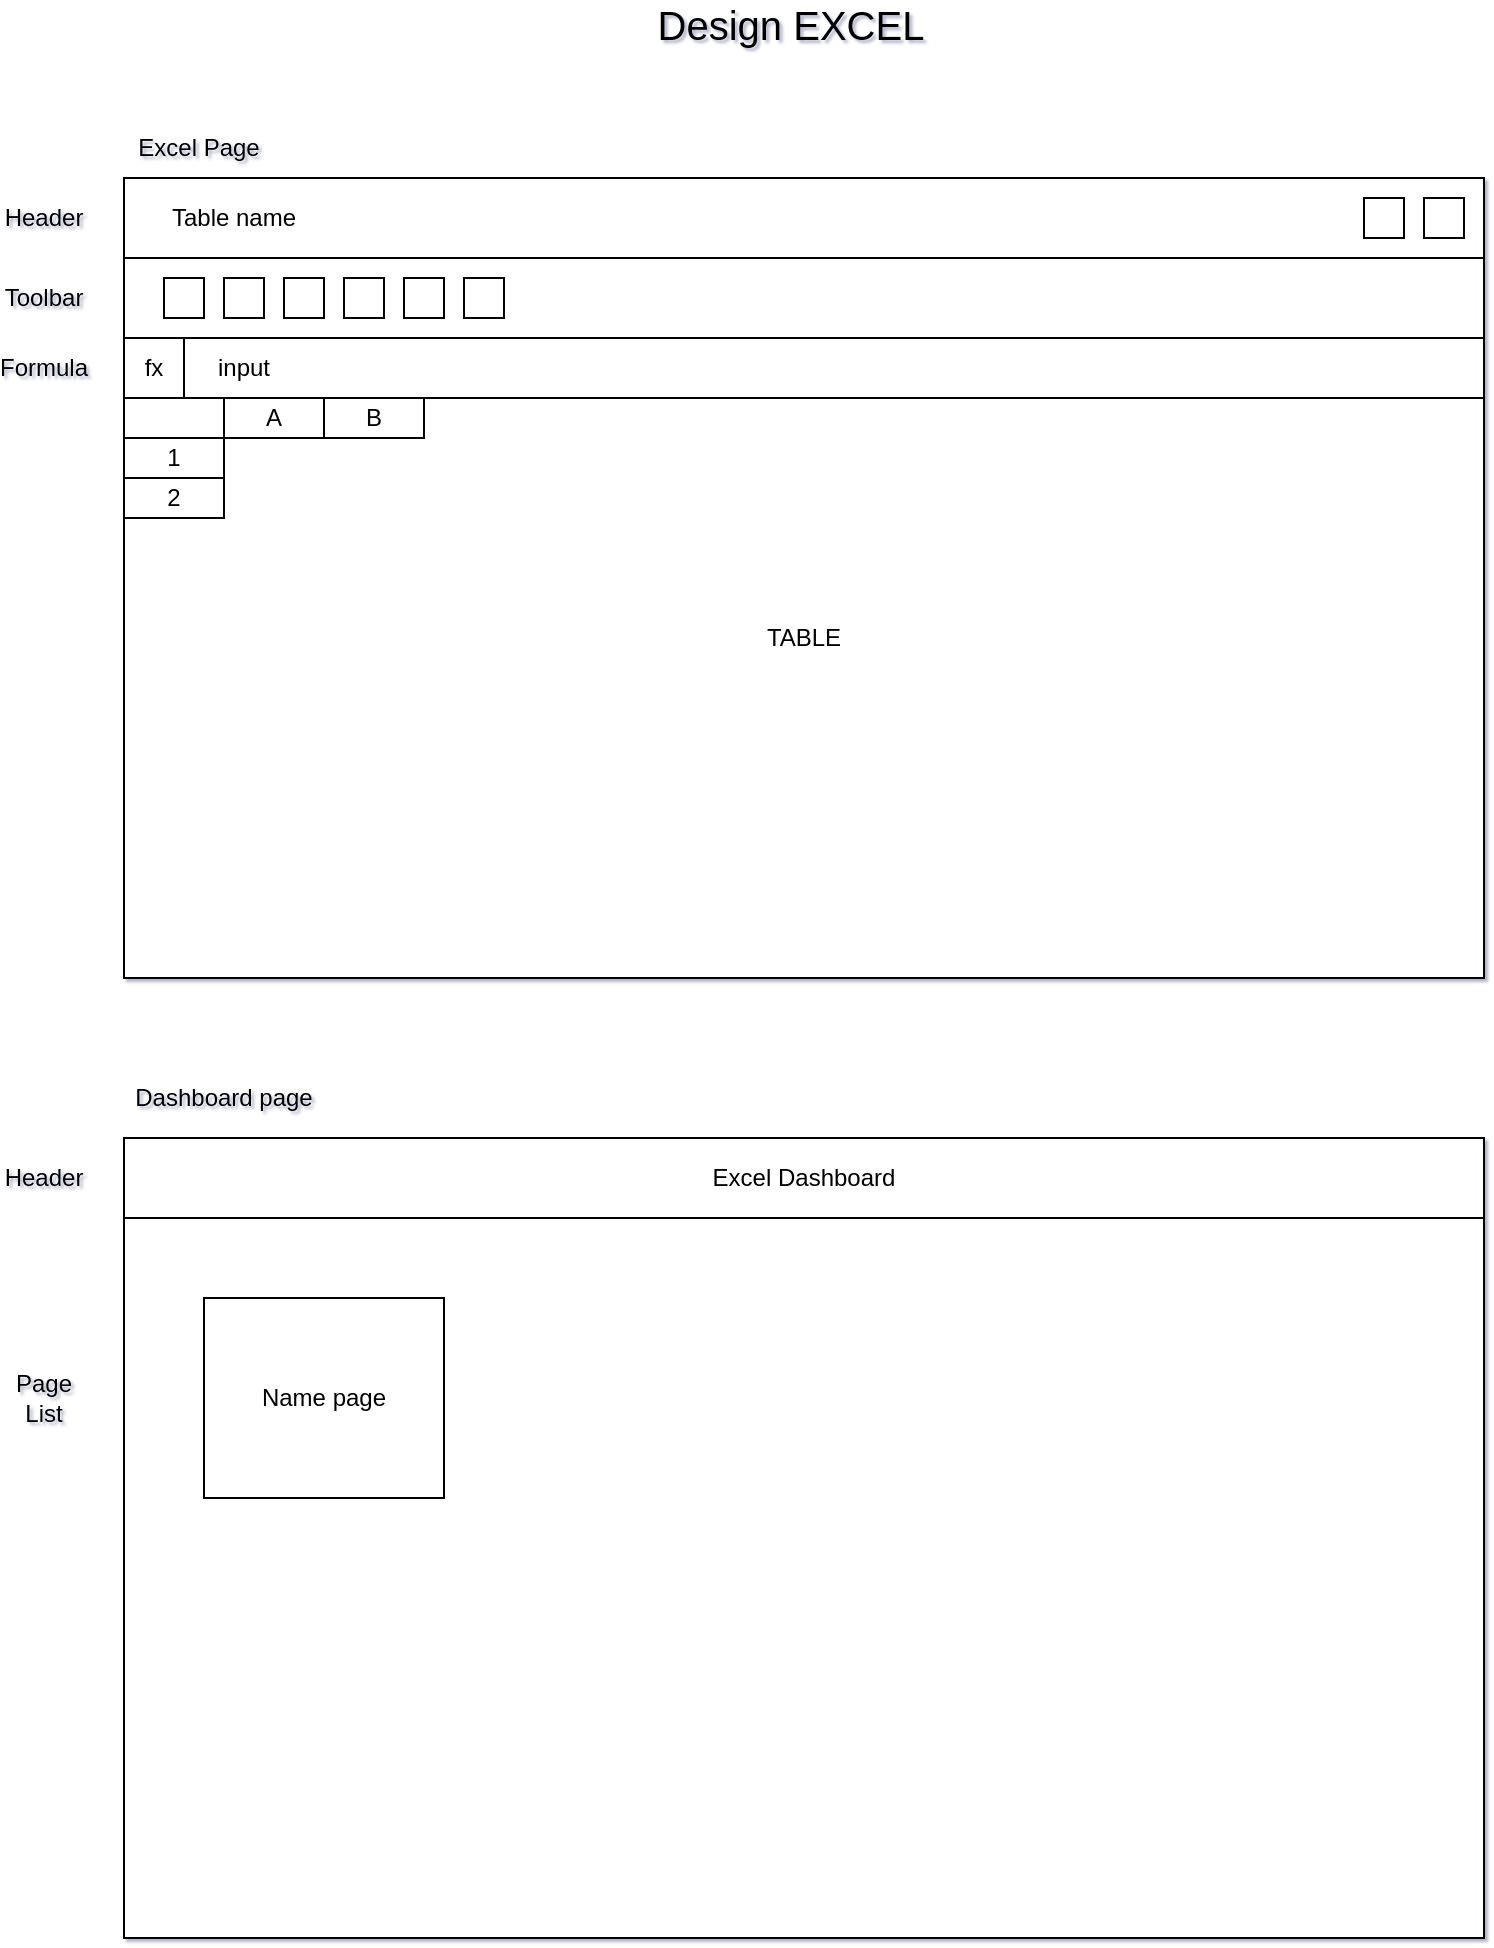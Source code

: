 <mxfile version="14.4.4" type="github" pages="4">
  <diagram id="vFtRHMUrVMOh6a7EenxF" name="Block design">
    <mxGraphModel dx="460" dy="752" grid="1" gridSize="10" guides="1" tooltips="1" connect="1" arrows="1" fold="1" page="1" pageScale="1" pageWidth="827" pageHeight="1169" math="0" shadow="1">
      <root>
        <mxCell id="_I3hfithIGrH-CuD5pGY-0" />
        <mxCell id="_I3hfithIGrH-CuD5pGY-1" parent="_I3hfithIGrH-CuD5pGY-0" />
        <mxCell id="W4G-lgA26g_1acAsEhLz-0" value="" style="rounded=0;whiteSpace=wrap;html=1;" parent="_I3hfithIGrH-CuD5pGY-1" vertex="1">
          <mxGeometry x="80" y="157" width="680" height="400" as="geometry" />
        </mxCell>
        <mxCell id="W4G-lgA26g_1acAsEhLz-1" value="" style="rounded=0;whiteSpace=wrap;html=1;" parent="_I3hfithIGrH-CuD5pGY-1" vertex="1">
          <mxGeometry x="80" y="157" width="680" height="40" as="geometry" />
        </mxCell>
        <mxCell id="W4G-lgA26g_1acAsEhLz-2" value="" style="rounded=0;whiteSpace=wrap;html=1;" parent="_I3hfithIGrH-CuD5pGY-1" vertex="1">
          <mxGeometry x="80" y="197" width="680" height="40" as="geometry" />
        </mxCell>
        <mxCell id="W4G-lgA26g_1acAsEhLz-3" value="" style="rounded=0;whiteSpace=wrap;html=1;" parent="_I3hfithIGrH-CuD5pGY-1" vertex="1">
          <mxGeometry x="80" y="237" width="680" height="30" as="geometry" />
        </mxCell>
        <mxCell id="W4G-lgA26g_1acAsEhLz-4" value="" style="rounded=0;whiteSpace=wrap;html=1;" parent="_I3hfithIGrH-CuD5pGY-1" vertex="1">
          <mxGeometry x="80" y="237" width="30" height="30" as="geometry" />
        </mxCell>
        <mxCell id="W4G-lgA26g_1acAsEhLz-5" value="" style="rounded=0;whiteSpace=wrap;html=1;" parent="_I3hfithIGrH-CuD5pGY-1" vertex="1">
          <mxGeometry x="100" y="207" width="20" height="20" as="geometry" />
        </mxCell>
        <mxCell id="W4G-lgA26g_1acAsEhLz-6" value="" style="rounded=0;whiteSpace=wrap;html=1;" parent="_I3hfithIGrH-CuD5pGY-1" vertex="1">
          <mxGeometry x="130" y="207" width="20" height="20" as="geometry" />
        </mxCell>
        <mxCell id="W4G-lgA26g_1acAsEhLz-7" value="" style="rounded=0;whiteSpace=wrap;html=1;" parent="_I3hfithIGrH-CuD5pGY-1" vertex="1">
          <mxGeometry x="160" y="207" width="20" height="20" as="geometry" />
        </mxCell>
        <mxCell id="W4G-lgA26g_1acAsEhLz-8" value="" style="rounded=0;whiteSpace=wrap;html=1;" parent="_I3hfithIGrH-CuD5pGY-1" vertex="1">
          <mxGeometry x="190" y="207" width="20" height="20" as="geometry" />
        </mxCell>
        <mxCell id="W4G-lgA26g_1acAsEhLz-10" value="" style="rounded=0;whiteSpace=wrap;html=1;" parent="_I3hfithIGrH-CuD5pGY-1" vertex="1">
          <mxGeometry x="700" y="167" width="20" height="20" as="geometry" />
        </mxCell>
        <mxCell id="W4G-lgA26g_1acAsEhLz-11" value="" style="rounded=0;whiteSpace=wrap;html=1;" parent="_I3hfithIGrH-CuD5pGY-1" vertex="1">
          <mxGeometry x="730" y="167" width="20" height="20" as="geometry" />
        </mxCell>
        <mxCell id="W4G-lgA26g_1acAsEhLz-12" value="fx" style="text;html=1;strokeColor=none;fillColor=none;align=center;verticalAlign=middle;whiteSpace=wrap;rounded=0;" parent="_I3hfithIGrH-CuD5pGY-1" vertex="1">
          <mxGeometry x="75" y="242" width="40" height="20" as="geometry" />
        </mxCell>
        <mxCell id="W4G-lgA26g_1acAsEhLz-13" value="input" style="text;html=1;strokeColor=none;fillColor=none;align=center;verticalAlign=middle;whiteSpace=wrap;rounded=0;" parent="_I3hfithIGrH-CuD5pGY-1" vertex="1">
          <mxGeometry x="120" y="242" width="40" height="20" as="geometry" />
        </mxCell>
        <mxCell id="W4G-lgA26g_1acAsEhLz-14" value="" style="rounded=0;whiteSpace=wrap;html=1;" parent="_I3hfithIGrH-CuD5pGY-1" vertex="1">
          <mxGeometry x="80" y="267" width="50" height="20" as="geometry" />
        </mxCell>
        <mxCell id="W4G-lgA26g_1acAsEhLz-15" value="" style="rounded=0;whiteSpace=wrap;html=1;" parent="_I3hfithIGrH-CuD5pGY-1" vertex="1">
          <mxGeometry x="130" y="267" width="50" height="20" as="geometry" />
        </mxCell>
        <mxCell id="W4G-lgA26g_1acAsEhLz-16" value="" style="rounded=0;whiteSpace=wrap;html=1;" parent="_I3hfithIGrH-CuD5pGY-1" vertex="1">
          <mxGeometry x="80" y="287" width="50" height="20" as="geometry" />
        </mxCell>
        <mxCell id="W4G-lgA26g_1acAsEhLz-17" value="A" style="text;html=1;strokeColor=none;fillColor=none;align=center;verticalAlign=middle;whiteSpace=wrap;rounded=0;" parent="_I3hfithIGrH-CuD5pGY-1" vertex="1">
          <mxGeometry x="135" y="267" width="40" height="20" as="geometry" />
        </mxCell>
        <mxCell id="W4G-lgA26g_1acAsEhLz-18" value="1" style="text;html=1;strokeColor=none;fillColor=none;align=center;verticalAlign=middle;whiteSpace=wrap;rounded=0;" parent="_I3hfithIGrH-CuD5pGY-1" vertex="1">
          <mxGeometry x="85" y="287" width="40" height="20" as="geometry" />
        </mxCell>
        <mxCell id="W4G-lgA26g_1acAsEhLz-19" value="" style="rounded=0;whiteSpace=wrap;html=1;" parent="_I3hfithIGrH-CuD5pGY-1" vertex="1">
          <mxGeometry x="180" y="267" width="50" height="20" as="geometry" />
        </mxCell>
        <mxCell id="W4G-lgA26g_1acAsEhLz-20" value="B" style="text;html=1;strokeColor=none;fillColor=none;align=center;verticalAlign=middle;whiteSpace=wrap;rounded=0;" parent="_I3hfithIGrH-CuD5pGY-1" vertex="1">
          <mxGeometry x="185" y="267" width="40" height="20" as="geometry" />
        </mxCell>
        <mxCell id="W4G-lgA26g_1acAsEhLz-25" value="" style="rounded=0;whiteSpace=wrap;html=1;" parent="_I3hfithIGrH-CuD5pGY-1" vertex="1">
          <mxGeometry x="80" y="307" width="50" height="20" as="geometry" />
        </mxCell>
        <mxCell id="W4G-lgA26g_1acAsEhLz-26" value="2" style="text;html=1;strokeColor=none;fillColor=none;align=center;verticalAlign=middle;whiteSpace=wrap;rounded=0;" parent="_I3hfithIGrH-CuD5pGY-1" vertex="1">
          <mxGeometry x="85" y="307" width="40" height="20" as="geometry" />
        </mxCell>
        <mxCell id="W4G-lgA26g_1acAsEhLz-29" value="TABLE" style="text;html=1;strokeColor=none;fillColor=none;align=center;verticalAlign=middle;whiteSpace=wrap;rounded=0;" parent="_I3hfithIGrH-CuD5pGY-1" vertex="1">
          <mxGeometry x="400" y="377" width="40" height="20" as="geometry" />
        </mxCell>
        <mxCell id="W4G-lgA26g_1acAsEhLz-30" value="Table name" style="text;html=1;strokeColor=none;fillColor=none;align=center;verticalAlign=middle;whiteSpace=wrap;rounded=0;" parent="_I3hfithIGrH-CuD5pGY-1" vertex="1">
          <mxGeometry x="90" y="167" width="90" height="20" as="geometry" />
        </mxCell>
        <mxCell id="W4G-lgA26g_1acAsEhLz-31" value="Excel Page" style="text;html=1;strokeColor=none;fillColor=none;align=center;verticalAlign=middle;whiteSpace=wrap;rounded=0;" parent="_I3hfithIGrH-CuD5pGY-1" vertex="1">
          <mxGeometry x="85" y="132" width="65" height="20" as="geometry" />
        </mxCell>
        <mxCell id="W4G-lgA26g_1acAsEhLz-32" value="Header" style="text;html=1;strokeColor=none;fillColor=none;align=center;verticalAlign=middle;whiteSpace=wrap;rounded=0;" parent="_I3hfithIGrH-CuD5pGY-1" vertex="1">
          <mxGeometry x="20" y="167" width="40" height="20" as="geometry" />
        </mxCell>
        <mxCell id="W4G-lgA26g_1acAsEhLz-33" value="Toolbar" style="text;html=1;strokeColor=none;fillColor=none;align=center;verticalAlign=middle;whiteSpace=wrap;rounded=0;" parent="_I3hfithIGrH-CuD5pGY-1" vertex="1">
          <mxGeometry x="20" y="207" width="40" height="20" as="geometry" />
        </mxCell>
        <mxCell id="W4G-lgA26g_1acAsEhLz-34" value="Formula" style="text;html=1;strokeColor=none;fillColor=none;align=center;verticalAlign=middle;whiteSpace=wrap;rounded=0;" parent="_I3hfithIGrH-CuD5pGY-1" vertex="1">
          <mxGeometry x="20" y="242" width="40" height="20" as="geometry" />
        </mxCell>
        <mxCell id="W4G-lgA26g_1acAsEhLz-35" value="" style="rounded=0;whiteSpace=wrap;html=1;" parent="_I3hfithIGrH-CuD5pGY-1" vertex="1">
          <mxGeometry x="220" y="207" width="20" height="20" as="geometry" />
        </mxCell>
        <mxCell id="W4G-lgA26g_1acAsEhLz-36" value="" style="rounded=0;whiteSpace=wrap;html=1;" parent="_I3hfithIGrH-CuD5pGY-1" vertex="1">
          <mxGeometry x="250" y="207" width="20" height="20" as="geometry" />
        </mxCell>
        <mxCell id="W4G-lgA26g_1acAsEhLz-37" value="" style="rounded=0;whiteSpace=wrap;html=1;" parent="_I3hfithIGrH-CuD5pGY-1" vertex="1">
          <mxGeometry x="80" y="637" width="680" height="400" as="geometry" />
        </mxCell>
        <mxCell id="W4G-lgA26g_1acAsEhLz-38" value="Dashboard page" style="text;html=1;strokeColor=none;fillColor=none;align=center;verticalAlign=middle;whiteSpace=wrap;rounded=0;" parent="_I3hfithIGrH-CuD5pGY-1" vertex="1">
          <mxGeometry x="80" y="607" width="100" height="20" as="geometry" />
        </mxCell>
        <mxCell id="W4G-lgA26g_1acAsEhLz-39" value="" style="rounded=0;whiteSpace=wrap;html=1;" parent="_I3hfithIGrH-CuD5pGY-1" vertex="1">
          <mxGeometry x="80" y="637" width="680" height="40" as="geometry" />
        </mxCell>
        <mxCell id="W4G-lgA26g_1acAsEhLz-40" value="Excel Dashboard" style="text;html=1;strokeColor=none;fillColor=none;align=center;verticalAlign=middle;whiteSpace=wrap;rounded=0;" parent="_I3hfithIGrH-CuD5pGY-1" vertex="1">
          <mxGeometry x="370" y="647" width="100" height="20" as="geometry" />
        </mxCell>
        <mxCell id="W4G-lgA26g_1acAsEhLz-41" value="" style="rounded=0;whiteSpace=wrap;html=1;" parent="_I3hfithIGrH-CuD5pGY-1" vertex="1">
          <mxGeometry x="120" y="717" width="120" height="100" as="geometry" />
        </mxCell>
        <mxCell id="W4G-lgA26g_1acAsEhLz-42" value="Header" style="text;html=1;strokeColor=none;fillColor=none;align=center;verticalAlign=middle;whiteSpace=wrap;rounded=0;" parent="_I3hfithIGrH-CuD5pGY-1" vertex="1">
          <mxGeometry x="20" y="647" width="40" height="20" as="geometry" />
        </mxCell>
        <mxCell id="W4G-lgA26g_1acAsEhLz-43" value="Page&lt;br&gt;List" style="text;html=1;strokeColor=none;fillColor=none;align=center;verticalAlign=middle;whiteSpace=wrap;rounded=0;" parent="_I3hfithIGrH-CuD5pGY-1" vertex="1">
          <mxGeometry x="20" y="757" width="40" height="20" as="geometry" />
        </mxCell>
        <mxCell id="W4G-lgA26g_1acAsEhLz-44" value="&lt;font style=&quot;font-size: 20px&quot;&gt;Design EXCEL&lt;/font&gt;" style="text;html=1;strokeColor=none;fillColor=none;align=center;verticalAlign=middle;whiteSpace=wrap;rounded=0;strokeWidth=2;" parent="_I3hfithIGrH-CuD5pGY-1" vertex="1">
          <mxGeometry x="304" y="70" width="218.5" height="20" as="geometry" />
        </mxCell>
        <mxCell id="W4G-lgA26g_1acAsEhLz-45" value="Name page" style="text;html=1;strokeColor=none;fillColor=none;align=center;verticalAlign=middle;whiteSpace=wrap;rounded=0;" parent="_I3hfithIGrH-CuD5pGY-1" vertex="1">
          <mxGeometry x="145" y="757" width="70" height="20" as="geometry" />
        </mxCell>
      </root>
    </mxGraphModel>
  </diagram>
  <diagram id="dY-bjGFec7zKFpBLRAd6" name="Logic">
    <mxGraphModel dx="919" dy="249" grid="1" gridSize="10" guides="1" tooltips="1" connect="1" arrows="1" fold="1" page="1" pageScale="1" pageWidth="827" pageHeight="1169" math="0" shadow="0">
      <root>
        <mxCell id="0" />
        <mxCell id="1" parent="0" />
        <mxCell id="LvVDoweEeMKHDP0wGKu2-4" value="" style="edgeStyle=orthogonalEdgeStyle;rounded=0;orthogonalLoop=1;jettySize=auto;html=1;" parent="1" source="LvVDoweEeMKHDP0wGKu2-1" target="LvVDoweEeMKHDP0wGKu2-3" edge="1">
          <mxGeometry relative="1" as="geometry" />
        </mxCell>
        <mxCell id="LvVDoweEeMKHDP0wGKu2-1" value="" style="rounded=0;whiteSpace=wrap;html=1;" parent="1" vertex="1">
          <mxGeometry x="320" y="240" width="200" height="120" as="geometry" />
        </mxCell>
        <mxCell id="LvVDoweEeMKHDP0wGKu2-2" value="ExcelComponent" style="text;html=1;strokeColor=none;fillColor=none;align=center;verticalAlign=middle;whiteSpace=wrap;rounded=0;" parent="1" vertex="1">
          <mxGeometry x="400" y="290" width="40" height="20" as="geometry" />
        </mxCell>
        <mxCell id="LvVDoweEeMKHDP0wGKu2-3" value="" style="rounded=0;whiteSpace=wrap;html=1;" parent="1" vertex="1">
          <mxGeometry x="560" y="240" width="200" height="120" as="geometry" />
        </mxCell>
        <mxCell id="LvVDoweEeMKHDP0wGKu2-5" value="DOMListener" style="text;html=1;strokeColor=none;fillColor=none;align=center;verticalAlign=middle;whiteSpace=wrap;rounded=0;" parent="1" vertex="1">
          <mxGeometry x="640" y="290" width="40" height="20" as="geometry" />
        </mxCell>
        <mxCell id="LvVDoweEeMKHDP0wGKu2-6" value="Добавление&lt;br&gt;слушателя" style="text;html=1;strokeColor=none;fillColor=none;align=center;verticalAlign=middle;whiteSpace=wrap;rounded=0;" parent="1" vertex="1">
          <mxGeometry x="574" y="370" width="40" height="20" as="geometry" />
        </mxCell>
        <mxCell id="LvVDoweEeMKHDP0wGKu2-7" value="Удаление&lt;br&gt;слушателя" style="text;html=1;strokeColor=none;fillColor=none;align=center;verticalAlign=middle;whiteSpace=wrap;rounded=0;" parent="1" vertex="1">
          <mxGeometry x="710" y="370" width="40" height="20" as="geometry" />
        </mxCell>
        <mxCell id="LvVDoweEeMKHDP0wGKu2-8" value="" style="rounded=0;whiteSpace=wrap;html=1;" parent="1" vertex="1">
          <mxGeometry x="120" y="520" width="120" height="60" as="geometry" />
        </mxCell>
        <mxCell id="LvVDoweEeMKHDP0wGKu2-9" value="Header" style="text;html=1;strokeColor=none;fillColor=none;align=center;verticalAlign=middle;whiteSpace=wrap;rounded=0;" parent="1" vertex="1">
          <mxGeometry x="160" y="540" width="40" height="20" as="geometry" />
        </mxCell>
        <mxCell id="LvVDoweEeMKHDP0wGKu2-10" value="" style="rounded=0;whiteSpace=wrap;html=1;" parent="1" vertex="1">
          <mxGeometry x="280" y="520" width="120" height="60" as="geometry" />
        </mxCell>
        <mxCell id="LvVDoweEeMKHDP0wGKu2-11" value="Toolbar" style="text;html=1;strokeColor=none;fillColor=none;align=center;verticalAlign=middle;whiteSpace=wrap;rounded=0;" parent="1" vertex="1">
          <mxGeometry x="320" y="540" width="40" height="20" as="geometry" />
        </mxCell>
        <mxCell id="LvVDoweEeMKHDP0wGKu2-12" value="" style="rounded=0;whiteSpace=wrap;html=1;" parent="1" vertex="1">
          <mxGeometry x="440" y="520" width="120" height="60" as="geometry" />
        </mxCell>
        <mxCell id="LvVDoweEeMKHDP0wGKu2-13" value="Formula" style="text;html=1;strokeColor=none;fillColor=none;align=center;verticalAlign=middle;whiteSpace=wrap;rounded=0;" parent="1" vertex="1">
          <mxGeometry x="480" y="540" width="40" height="20" as="geometry" />
        </mxCell>
        <mxCell id="LvVDoweEeMKHDP0wGKu2-14" value="" style="rounded=0;whiteSpace=wrap;html=1;" parent="1" vertex="1">
          <mxGeometry x="600" y="520" width="120" height="60" as="geometry" />
        </mxCell>
        <mxCell id="LvVDoweEeMKHDP0wGKu2-15" value="Table" style="text;html=1;strokeColor=none;fillColor=none;align=center;verticalAlign=middle;whiteSpace=wrap;rounded=0;" parent="1" vertex="1">
          <mxGeometry x="640" y="540" width="40" height="20" as="geometry" />
        </mxCell>
        <mxCell id="LvVDoweEeMKHDP0wGKu2-16" value="" style="endArrow=classic;html=1;exitX=0.5;exitY=1;exitDx=0;exitDy=0;entryX=0.647;entryY=-0.035;entryDx=0;entryDy=0;entryPerimeter=0;" parent="1" source="LvVDoweEeMKHDP0wGKu2-1" target="LvVDoweEeMKHDP0wGKu2-8" edge="1">
          <mxGeometry width="50" height="50" relative="1" as="geometry">
            <mxPoint x="580" y="510" as="sourcePoint" />
            <mxPoint x="630" y="460" as="targetPoint" />
          </mxGeometry>
        </mxCell>
        <mxCell id="LvVDoweEeMKHDP0wGKu2-19" value="" style="endArrow=classic;html=1;exitX=0.5;exitY=1;exitDx=0;exitDy=0;entryX=0.5;entryY=0;entryDx=0;entryDy=0;" parent="1" source="LvVDoweEeMKHDP0wGKu2-1" target="LvVDoweEeMKHDP0wGKu2-12" edge="1">
          <mxGeometry width="50" height="50" relative="1" as="geometry">
            <mxPoint x="346.8" y="361.08" as="sourcePoint" />
            <mxPoint x="510" y="520" as="targetPoint" />
            <Array as="points" />
          </mxGeometry>
        </mxCell>
        <mxCell id="LvVDoweEeMKHDP0wGKu2-20" value="" style="endArrow=classic;html=1;exitX=0.5;exitY=1;exitDx=0;exitDy=0;entryX=0.5;entryY=0;entryDx=0;entryDy=0;" parent="1" source="LvVDoweEeMKHDP0wGKu2-1" target="LvVDoweEeMKHDP0wGKu2-10" edge="1">
          <mxGeometry width="50" height="50" relative="1" as="geometry">
            <mxPoint x="580" y="510" as="sourcePoint" />
            <mxPoint x="630" y="460" as="targetPoint" />
          </mxGeometry>
        </mxCell>
        <mxCell id="LvVDoweEeMKHDP0wGKu2-21" value="" style="endArrow=classic;html=1;exitX=0.5;exitY=1;exitDx=0;exitDy=0;entryX=0.5;entryY=0;entryDx=0;entryDy=0;" parent="1" source="LvVDoweEeMKHDP0wGKu2-1" target="LvVDoweEeMKHDP0wGKu2-14" edge="1">
          <mxGeometry width="50" height="50" relative="1" as="geometry">
            <mxPoint x="346.8" y="361.08" as="sourcePoint" />
            <mxPoint x="510" y="520" as="targetPoint" />
            <Array as="points" />
          </mxGeometry>
        </mxCell>
        <mxCell id="LvVDoweEeMKHDP0wGKu2-22" value="" style="rounded=0;whiteSpace=wrap;html=1;" parent="1" vertex="1">
          <mxGeometry x="320" y="720" width="200" height="120" as="geometry" />
        </mxCell>
        <mxCell id="LvVDoweEeMKHDP0wGKu2-23" value="Excel" style="text;html=1;strokeColor=none;fillColor=none;align=center;verticalAlign=middle;whiteSpace=wrap;rounded=0;" parent="1" vertex="1">
          <mxGeometry x="400" y="770" width="40" height="20" as="geometry" />
        </mxCell>
        <mxCell id="LvVDoweEeMKHDP0wGKu2-24" value="" style="endArrow=classic;html=1;entryX=0.5;entryY=1;entryDx=0;entryDy=0;exitX=0.5;exitY=0;exitDx=0;exitDy=0;" parent="1" source="LvVDoweEeMKHDP0wGKu2-22" target="LvVDoweEeMKHDP0wGKu2-8" edge="1">
          <mxGeometry width="50" height="50" relative="1" as="geometry">
            <mxPoint x="370" y="720" as="sourcePoint" />
            <mxPoint x="420" y="670" as="targetPoint" />
          </mxGeometry>
        </mxCell>
        <mxCell id="LvVDoweEeMKHDP0wGKu2-25" value="" style="endArrow=classic;html=1;entryX=0.547;entryY=1.044;entryDx=0;entryDy=0;exitX=0.5;exitY=0;exitDx=0;exitDy=0;entryPerimeter=0;" parent="1" source="LvVDoweEeMKHDP0wGKu2-22" target="LvVDoweEeMKHDP0wGKu2-10" edge="1">
          <mxGeometry width="50" height="50" relative="1" as="geometry">
            <mxPoint x="370" y="720" as="sourcePoint" />
            <mxPoint x="420" y="670" as="targetPoint" />
          </mxGeometry>
        </mxCell>
        <mxCell id="LvVDoweEeMKHDP0wGKu2-26" value="" style="endArrow=classic;html=1;entryX=0.5;entryY=1;entryDx=0;entryDy=0;exitX=0.5;exitY=0;exitDx=0;exitDy=0;" parent="1" source="LvVDoweEeMKHDP0wGKu2-22" target="LvVDoweEeMKHDP0wGKu2-12" edge="1">
          <mxGeometry width="50" height="50" relative="1" as="geometry">
            <mxPoint x="370" y="720" as="sourcePoint" />
            <mxPoint x="420" y="670" as="targetPoint" />
          </mxGeometry>
        </mxCell>
        <mxCell id="LvVDoweEeMKHDP0wGKu2-27" value="" style="endArrow=classic;html=1;entryX=0.5;entryY=1;entryDx=0;entryDy=0;exitX=0.5;exitY=0;exitDx=0;exitDy=0;" parent="1" source="LvVDoweEeMKHDP0wGKu2-22" target="LvVDoweEeMKHDP0wGKu2-14" edge="1">
          <mxGeometry width="50" height="50" relative="1" as="geometry">
            <mxPoint x="370" y="720" as="sourcePoint" />
            <mxPoint x="420" y="670" as="targetPoint" />
          </mxGeometry>
        </mxCell>
        <mxCell id="LvVDoweEeMKHDP0wGKu2-28" value="Вывести в HTML" style="text;html=1;strokeColor=none;fillColor=none;align=center;verticalAlign=middle;whiteSpace=wrap;rounded=0;" parent="1" vertex="1">
          <mxGeometry x="320" y="850" width="200" height="20" as="geometry" />
        </mxCell>
      </root>
    </mxGraphModel>
  </diagram>
  <diagram id="PMsYBgm7meW596o6pwUj" name="Work with listeners">
    <mxGraphModel dx="919" dy="370" grid="1" gridSize="10" guides="1" tooltips="1" connect="1" arrows="1" fold="1" page="1" pageScale="1" pageWidth="827" pageHeight="1169" math="0" shadow="0">
      <root>
        <mxCell id="jGTfACazgVq9nn5s4xvR-0" />
        <mxCell id="jGTfACazgVq9nn5s4xvR-1" parent="jGTfACazgVq9nn5s4xvR-0" />
        <mxCell id="jGTfACazgVq9nn5s4xvR-7" value="" style="edgeStyle=orthogonalEdgeStyle;rounded=0;orthogonalLoop=1;jettySize=auto;html=1;entryX=0;entryY=0.5;entryDx=0;entryDy=0;" parent="jGTfACazgVq9nn5s4xvR-1" source="jGTfACazgVq9nn5s4xvR-2" target="jGTfACazgVq9nn5s4xvR-5" edge="1">
          <mxGeometry relative="1" as="geometry">
            <mxPoint x="280" y="110" as="targetPoint" />
          </mxGeometry>
        </mxCell>
        <mxCell id="jGTfACazgVq9nn5s4xvR-2" value="" style="rounded=0;whiteSpace=wrap;html=1;strokeWidth=2;" parent="jGTfACazgVq9nn5s4xvR-1" vertex="1">
          <mxGeometry x="120" y="80" width="120" height="60" as="geometry" />
        </mxCell>
        <mxCell id="jGTfACazgVq9nn5s4xvR-3" value="Formula" style="text;html=1;strokeColor=none;fillColor=none;align=center;verticalAlign=middle;whiteSpace=wrap;rounded=0;" parent="jGTfACazgVq9nn5s4xvR-1" vertex="1">
          <mxGeometry x="160" y="100" width="40" height="20" as="geometry" />
        </mxCell>
        <mxCell id="jGTfACazgVq9nn5s4xvR-4" value="input" style="text;html=1;strokeColor=none;fillColor=none;align=center;verticalAlign=middle;whiteSpace=wrap;rounded=0;" parent="jGTfACazgVq9nn5s4xvR-1" vertex="1">
          <mxGeometry x="120" y="160" width="40" height="20" as="geometry" />
        </mxCell>
        <mxCell id="jGTfACazgVq9nn5s4xvR-5" value="DomListener" style="rounded=0;whiteSpace=wrap;html=1;strokeWidth=2;" parent="jGTfACazgVq9nn5s4xvR-1" vertex="1">
          <mxGeometry x="520" y="80" width="200" height="60" as="geometry" />
        </mxCell>
        <mxCell id="jGTfACazgVq9nn5s4xvR-8" value="$root" style="text;html=1;strokeColor=none;fillColor=none;align=center;verticalAlign=middle;whiteSpace=wrap;rounded=0;" parent="jGTfACazgVq9nn5s4xvR-1" vertex="1">
          <mxGeometry x="60" y="100" width="40" height="20" as="geometry" />
        </mxCell>
        <mxCell id="jGTfACazgVq9nn5s4xvR-13" value="" style="edgeStyle=orthogonalEdgeStyle;rounded=0;orthogonalLoop=1;jettySize=auto;html=1;" parent="jGTfACazgVq9nn5s4xvR-1" source="jGTfACazgVq9nn5s4xvR-9" edge="1">
          <mxGeometry relative="1" as="geometry">
            <mxPoint x="630" y="170" as="targetPoint" />
          </mxGeometry>
        </mxCell>
        <mxCell id="jGTfACazgVq9nn5s4xvR-9" value="$root" style="text;html=1;strokeColor=none;fillColor=none;align=center;verticalAlign=middle;whiteSpace=wrap;rounded=0;" parent="jGTfACazgVq9nn5s4xvR-1" vertex="1">
          <mxGeometry x="520" y="160" width="40" height="20" as="geometry" />
        </mxCell>
        <mxCell id="jGTfACazgVq9nn5s4xvR-17" value="" style="edgeStyle=orthogonalEdgeStyle;rounded=0;orthogonalLoop=1;jettySize=auto;html=1;" parent="jGTfACazgVq9nn5s4xvR-1" source="jGTfACazgVq9nn5s4xvR-12" edge="1">
          <mxGeometry relative="1" as="geometry">
            <mxPoint x="680" y="220" as="targetPoint" />
          </mxGeometry>
        </mxCell>
        <mxCell id="jGTfACazgVq9nn5s4xvR-12" value="addEventListener" style="text;html=1;strokeColor=none;fillColor=none;align=center;verticalAlign=middle;whiteSpace=wrap;rounded=0;" parent="jGTfACazgVq9nn5s4xvR-1" vertex="1">
          <mxGeometry x="660" y="160" width="40" height="20" as="geometry" />
        </mxCell>
        <mxCell id="jGTfACazgVq9nn5s4xvR-18" value="" style="edgeStyle=orthogonalEdgeStyle;rounded=0;orthogonalLoop=1;jettySize=auto;html=1;" parent="jGTfACazgVq9nn5s4xvR-1" source="jGTfACazgVq9nn5s4xvR-15" target="jGTfACazgVq9nn5s4xvR-16" edge="1">
          <mxGeometry relative="1" as="geometry" />
        </mxCell>
        <mxCell id="jGTfACazgVq9nn5s4xvR-15" value="input" style="text;html=1;strokeColor=none;fillColor=none;align=center;verticalAlign=middle;whiteSpace=wrap;rounded=0;" parent="jGTfACazgVq9nn5s4xvR-1" vertex="1">
          <mxGeometry x="660" y="220" width="40" height="20" as="geometry" />
        </mxCell>
        <mxCell id="jGTfACazgVq9nn5s4xvR-16" value="onInput" style="text;html=1;strokeColor=none;fillColor=none;align=center;verticalAlign=middle;whiteSpace=wrap;rounded=0;" parent="jGTfACazgVq9nn5s4xvR-1" vertex="1">
          <mxGeometry x="660" y="280" width="40" height="20" as="geometry" />
        </mxCell>
      </root>
    </mxGraphModel>
  </diagram>
  <diagram id="ITjlPUeCoHWX-kWO208K" name="Routing">
    <mxGraphModel dx="919" dy="370" grid="1" gridSize="10" guides="1" tooltips="1" connect="1" arrows="1" fold="1" page="1" pageScale="1" pageWidth="827" pageHeight="1169" math="0" shadow="0">
      <root>
        <mxCell id="Tctvvk-HKUNDl-yCOofv-0" />
        <mxCell id="Tctvvk-HKUNDl-yCOofv-1" parent="Tctvvk-HKUNDl-yCOofv-0" />
        <mxCell id="Tctvvk-HKUNDl-yCOofv-3" value="" style="rounded=0;whiteSpace=wrap;html=1;fillColor=none;" vertex="1" parent="Tctvvk-HKUNDl-yCOofv-1">
          <mxGeometry x="80" y="120" width="360" height="260" as="geometry" />
        </mxCell>
        <mxCell id="Tctvvk-HKUNDl-yCOofv-4" value="" style="rounded=0;whiteSpace=wrap;html=1;fillColor=none;" vertex="1" parent="Tctvvk-HKUNDl-yCOofv-1">
          <mxGeometry x="100" y="140" width="140" height="80" as="geometry" />
        </mxCell>
        <mxCell id="Tctvvk-HKUNDl-yCOofv-2" value="ExcelComponent" style="rounded=0;whiteSpace=wrap;html=1;" vertex="1" parent="Tctvvk-HKUNDl-yCOofv-1">
          <mxGeometry x="110" y="150" width="120" height="60" as="geometry" />
        </mxCell>
        <mxCell id="Tctvvk-HKUNDl-yCOofv-5" value="ExcelComponent" style="rounded=0;whiteSpace=wrap;html=1;" vertex="1" parent="Tctvvk-HKUNDl-yCOofv-1">
          <mxGeometry x="110" y="290" width="120" height="60" as="geometry" />
        </mxCell>
        <mxCell id="Tctvvk-HKUNDl-yCOofv-6" value="" style="rounded=0;whiteSpace=wrap;html=1;fillColor=none;" vertex="1" parent="Tctvvk-HKUNDl-yCOofv-1">
          <mxGeometry x="100" y="280" width="140" height="80" as="geometry" />
        </mxCell>
        <mxCell id="Tctvvk-HKUNDl-yCOofv-7" value="Page" style="rounded=0;whiteSpace=wrap;html=1;fillColor=none;" vertex="1" parent="Tctvvk-HKUNDl-yCOofv-1">
          <mxGeometry x="560" y="220" width="120" height="60" as="geometry" />
        </mxCell>
        <mxCell id="Tctvvk-HKUNDl-yCOofv-8" value="" style="endArrow=classic;html=1;entryX=0;entryY=0.25;entryDx=0;entryDy=0;exitX=1;exitY=0.5;exitDx=0;exitDy=0;" edge="1" parent="Tctvvk-HKUNDl-yCOofv-1" source="Tctvvk-HKUNDl-yCOofv-4" target="Tctvvk-HKUNDl-yCOofv-7">
          <mxGeometry width="50" height="50" relative="1" as="geometry">
            <mxPoint x="390" y="220" as="sourcePoint" />
            <mxPoint x="440" y="170" as="targetPoint" />
          </mxGeometry>
        </mxCell>
        <mxCell id="Tctvvk-HKUNDl-yCOofv-9" value="" style="endArrow=classic;html=1;entryX=0;entryY=0.75;entryDx=0;entryDy=0;exitX=1;exitY=0.5;exitDx=0;exitDy=0;" edge="1" parent="Tctvvk-HKUNDl-yCOofv-1" source="Tctvvk-HKUNDl-yCOofv-6" target="Tctvvk-HKUNDl-yCOofv-7">
          <mxGeometry width="50" height="50" relative="1" as="geometry">
            <mxPoint x="400" y="320" as="sourcePoint" />
            <mxPoint x="450" y="270" as="targetPoint" />
          </mxGeometry>
        </mxCell>
        <mxCell id="Tctvvk-HKUNDl-yCOofv-10" value="Routing" style="text;html=1;strokeColor=none;fillColor=none;align=center;verticalAlign=middle;whiteSpace=wrap;rounded=0;" vertex="1" parent="Tctvvk-HKUNDl-yCOofv-1">
          <mxGeometry x="90" y="100" width="40" height="20" as="geometry" />
        </mxCell>
        <mxCell id="Tctvvk-HKUNDl-yCOofv-11" value="hashChanged" style="text;html=1;strokeColor=none;fillColor=none;align=center;verticalAlign=middle;whiteSpace=wrap;rounded=0;" vertex="1" parent="Tctvvk-HKUNDl-yCOofv-1">
          <mxGeometry x="640" y="100" width="40" height="20" as="geometry" />
        </mxCell>
      </root>
    </mxGraphModel>
  </diagram>
</mxfile>

